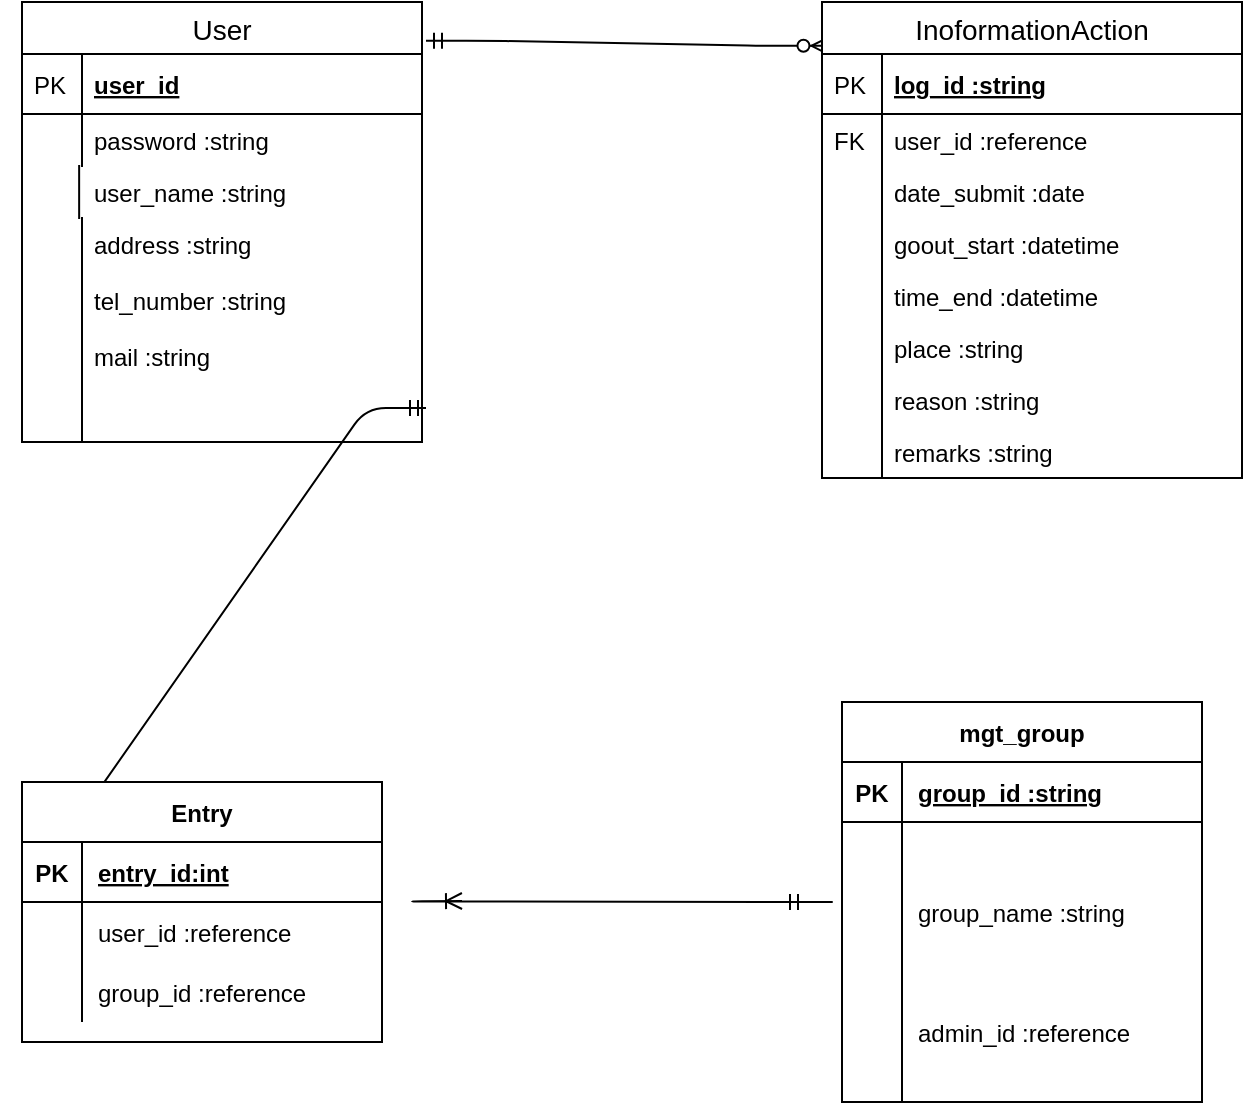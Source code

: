 <mxfile version="13.3.5" type="device"><diagram id="C5RBs43oDa-KdzZeNtuy" name="Page-1"><mxGraphModel dx="706" dy="494" grid="1" gridSize="10" guides="1" tooltips="1" connect="1" arrows="1" fold="1" page="1" pageScale="1" pageWidth="827" pageHeight="1169" math="0" shadow="0"><root><mxCell id="WIyWlLk6GJQsqaUBKTNV-0"/><mxCell id="WIyWlLk6GJQsqaUBKTNV-1" parent="WIyWlLk6GJQsqaUBKTNV-0"/><mxCell id="5FTBXUD3yX0pS7W_OYFZ-0" value="User" style="swimlane;fontStyle=0;childLayout=stackLayout;horizontal=1;startSize=26;horizontalStack=0;resizeParent=1;resizeParentMax=0;resizeLast=0;collapsible=1;marginBottom=0;align=center;fontSize=14;" parent="WIyWlLk6GJQsqaUBKTNV-1" vertex="1"><mxGeometry x="80" y="50" width="200" height="220" as="geometry"/></mxCell><mxCell id="5FTBXUD3yX0pS7W_OYFZ-1" value="user_id" style="shape=partialRectangle;top=0;left=0;right=0;bottom=1;align=left;verticalAlign=middle;fillColor=none;spacingLeft=34;spacingRight=4;overflow=hidden;rotatable=0;points=[[0,0.5],[1,0.5]];portConstraint=eastwest;dropTarget=0;fontStyle=5;fontSize=12;" parent="5FTBXUD3yX0pS7W_OYFZ-0" vertex="1"><mxGeometry y="26" width="200" height="30" as="geometry"/></mxCell><mxCell id="5FTBXUD3yX0pS7W_OYFZ-2" value="PK" style="shape=partialRectangle;top=0;left=0;bottom=0;fillColor=none;align=left;verticalAlign=middle;spacingLeft=4;spacingRight=4;overflow=hidden;rotatable=0;points=[];portConstraint=eastwest;part=1;fontSize=12;" parent="5FTBXUD3yX0pS7W_OYFZ-1" vertex="1" connectable="0"><mxGeometry width="30" height="30" as="geometry"/></mxCell><mxCell id="5FTBXUD3yX0pS7W_OYFZ-3" value="password :string" style="shape=partialRectangle;top=0;left=0;right=0;bottom=0;align=left;verticalAlign=top;fillColor=none;spacingLeft=34;spacingRight=4;overflow=hidden;rotatable=0;points=[[0,0.5],[1,0.5]];portConstraint=eastwest;dropTarget=0;fontSize=12;" parent="5FTBXUD3yX0pS7W_OYFZ-0" vertex="1"><mxGeometry y="56" width="200" height="26" as="geometry"/></mxCell><mxCell id="5FTBXUD3yX0pS7W_OYFZ-4" value="" style="shape=partialRectangle;top=0;left=0;bottom=0;fillColor=none;align=left;verticalAlign=top;spacingLeft=4;spacingRight=4;overflow=hidden;rotatable=0;points=[];portConstraint=eastwest;part=1;fontSize=12;" parent="5FTBXUD3yX0pS7W_OYFZ-3" vertex="1" connectable="0"><mxGeometry width="30" height="26" as="geometry"/></mxCell><mxCell id="5FTBXUD3yX0pS7W_OYFZ-5" value="user_name :string" style="shape=partialRectangle;top=0;left=0;right=0;bottom=0;align=left;verticalAlign=top;fillColor=none;spacingLeft=34;spacingRight=4;overflow=hidden;rotatable=0;points=[[0,0.5],[1,0.5]];portConstraint=eastwest;dropTarget=0;fontSize=12;" parent="5FTBXUD3yX0pS7W_OYFZ-0" vertex="1"><mxGeometry y="82" width="200" height="26" as="geometry"/></mxCell><mxCell id="5FTBXUD3yX0pS7W_OYFZ-6" value="" style="shape=partialRectangle;top=0;left=0;bottom=0;fillColor=none;align=left;verticalAlign=top;spacingLeft=4;spacingRight=4;overflow=hidden;rotatable=0;points=[];portConstraint=eastwest;part=1;fontSize=12;" parent="5FTBXUD3yX0pS7W_OYFZ-5" vertex="1" connectable="0"><mxGeometry width="28.571" height="26" as="geometry"/></mxCell><mxCell id="5FTBXUD3yX0pS7W_OYFZ-7" value="address :string&#10;&#10;tel_number :string&#10;&#10;mail :string" style="shape=partialRectangle;top=0;left=0;right=0;bottom=0;align=left;verticalAlign=top;fillColor=none;spacingLeft=34;spacingRight=4;overflow=hidden;rotatable=0;points=[[0,0.5],[1,0.5]];portConstraint=eastwest;dropTarget=0;fontSize=12;" parent="5FTBXUD3yX0pS7W_OYFZ-0" vertex="1"><mxGeometry y="108" width="200" height="112" as="geometry"/></mxCell><mxCell id="5FTBXUD3yX0pS7W_OYFZ-8" value="" style="shape=partialRectangle;top=0;left=0;bottom=0;fillColor=none;align=left;verticalAlign=top;spacingLeft=4;spacingRight=4;overflow=hidden;rotatable=0;points=[];portConstraint=eastwest;part=1;fontSize=12;" parent="5FTBXUD3yX0pS7W_OYFZ-7" vertex="1" connectable="0"><mxGeometry width="30" height="112" as="geometry"/></mxCell><mxCell id="5FTBXUD3yX0pS7W_OYFZ-9" value="" style="shape=partialRectangle;top=0;left=0;right=0;bottom=0;align=left;verticalAlign=top;fillColor=none;spacingLeft=34;spacingRight=4;overflow=hidden;rotatable=0;points=[[0,0.5],[1,0.5]];portConstraint=eastwest;dropTarget=0;fontSize=12;" parent="WIyWlLk6GJQsqaUBKTNV-1" vertex="1"><mxGeometry x="70" y="240" width="210" as="geometry"/></mxCell><mxCell id="5FTBXUD3yX0pS7W_OYFZ-10" value="" style="shape=partialRectangle;top=0;left=0;bottom=0;fillColor=none;align=left;verticalAlign=top;spacingLeft=4;spacingRight=4;overflow=hidden;rotatable=0;points=[];portConstraint=eastwest;part=1;fontSize=12;" parent="5FTBXUD3yX0pS7W_OYFZ-9" vertex="1" connectable="0"><mxGeometry width="30" as="geometry"/></mxCell><mxCell id="nEraWTb0Aqo5AmGE0aYz-2" value="" style="edgeStyle=entityRelationEdgeStyle;fontSize=12;html=1;endArrow=ERzeroToMany;startArrow=ERmandOne;entryX=0.013;entryY=0.092;entryDx=0;entryDy=0;entryPerimeter=0;exitX=1.01;exitY=0.088;exitDx=0;exitDy=0;exitPerimeter=0;" parent="WIyWlLk6GJQsqaUBKTNV-1" source="5FTBXUD3yX0pS7W_OYFZ-0" target="5FTBXUD3yX0pS7W_OYFZ-23" edge="1"><mxGeometry width="100" height="100" relative="1" as="geometry"><mxPoint x="290" y="69" as="sourcePoint"/><mxPoint x="430" y="64" as="targetPoint"/></mxGeometry></mxCell><mxCell id="5FTBXUD3yX0pS7W_OYFZ-23" value="InoformationAction" style="swimlane;fontStyle=0;childLayout=stackLayout;horizontal=1;startSize=26;horizontalStack=0;resizeParent=1;resizeParentMax=0;resizeLast=0;collapsible=1;marginBottom=0;align=center;fontSize=14;" parent="WIyWlLk6GJQsqaUBKTNV-1" vertex="1"><mxGeometry x="480" y="50" width="210" height="238" as="geometry"/></mxCell><mxCell id="5FTBXUD3yX0pS7W_OYFZ-24" value="log_id :string" style="shape=partialRectangle;top=0;left=0;right=0;bottom=1;align=left;verticalAlign=middle;fillColor=none;spacingLeft=34;spacingRight=4;overflow=hidden;rotatable=0;points=[[0,0.5],[1,0.5]];portConstraint=eastwest;dropTarget=0;fontStyle=5;fontSize=12;" parent="5FTBXUD3yX0pS7W_OYFZ-23" vertex="1"><mxGeometry y="26" width="210" height="30" as="geometry"/></mxCell><mxCell id="5FTBXUD3yX0pS7W_OYFZ-25" value="PK" style="shape=partialRectangle;top=0;left=0;bottom=0;fillColor=none;align=left;verticalAlign=middle;spacingLeft=4;spacingRight=4;overflow=hidden;rotatable=0;points=[];portConstraint=eastwest;part=1;fontSize=12;" parent="5FTBXUD3yX0pS7W_OYFZ-24" vertex="1" connectable="0"><mxGeometry width="30" height="30" as="geometry"/></mxCell><mxCell id="5FTBXUD3yX0pS7W_OYFZ-26" value="user_id :reference" style="shape=partialRectangle;top=0;left=0;right=0;bottom=0;align=left;verticalAlign=top;fillColor=none;spacingLeft=34;spacingRight=4;overflow=hidden;rotatable=0;points=[[0,0.5],[1,0.5]];portConstraint=eastwest;dropTarget=0;fontSize=12;" parent="5FTBXUD3yX0pS7W_OYFZ-23" vertex="1"><mxGeometry y="56" width="210" height="26" as="geometry"/></mxCell><mxCell id="5FTBXUD3yX0pS7W_OYFZ-27" value="FK" style="shape=partialRectangle;top=0;left=0;bottom=0;fillColor=none;align=left;verticalAlign=top;spacingLeft=4;spacingRight=4;overflow=hidden;rotatable=0;points=[];portConstraint=eastwest;part=1;fontSize=12;" parent="5FTBXUD3yX0pS7W_OYFZ-26" vertex="1" connectable="0"><mxGeometry width="30" height="26" as="geometry"/></mxCell><mxCell id="5FTBXUD3yX0pS7W_OYFZ-28" value="date_submit :date" style="shape=partialRectangle;top=0;left=0;right=0;bottom=0;align=left;verticalAlign=top;fillColor=none;spacingLeft=34;spacingRight=4;overflow=hidden;rotatable=0;points=[[0,0.5],[1,0.5]];portConstraint=eastwest;dropTarget=0;fontSize=12;" parent="5FTBXUD3yX0pS7W_OYFZ-23" vertex="1"><mxGeometry y="82" width="210" height="26" as="geometry"/></mxCell><mxCell id="5FTBXUD3yX0pS7W_OYFZ-29" value="" style="shape=partialRectangle;top=0;left=0;bottom=0;fillColor=none;align=left;verticalAlign=top;spacingLeft=4;spacingRight=4;overflow=hidden;rotatable=0;points=[];portConstraint=eastwest;part=1;fontSize=12;" parent="5FTBXUD3yX0pS7W_OYFZ-28" vertex="1" connectable="0"><mxGeometry width="30" height="26" as="geometry"/></mxCell><mxCell id="5FTBXUD3yX0pS7W_OYFZ-30" value="goout_start :datetime" style="shape=partialRectangle;top=0;left=0;right=0;bottom=0;align=left;verticalAlign=top;fillColor=none;spacingLeft=34;spacingRight=4;overflow=hidden;rotatable=0;points=[[0,0.5],[1,0.5]];portConstraint=eastwest;dropTarget=0;fontSize=12;" parent="5FTBXUD3yX0pS7W_OYFZ-23" vertex="1"><mxGeometry y="108" width="210" height="26" as="geometry"/></mxCell><mxCell id="5FTBXUD3yX0pS7W_OYFZ-31" value="" style="shape=partialRectangle;top=0;left=0;bottom=0;fillColor=none;align=left;verticalAlign=top;spacingLeft=4;spacingRight=4;overflow=hidden;rotatable=0;points=[];portConstraint=eastwest;part=1;fontSize=12;" parent="5FTBXUD3yX0pS7W_OYFZ-30" vertex="1" connectable="0"><mxGeometry width="30" height="26" as="geometry"/></mxCell><mxCell id="5FTBXUD3yX0pS7W_OYFZ-38" value="time_end :datetime" style="shape=partialRectangle;top=0;left=0;right=0;bottom=0;align=left;verticalAlign=top;fillColor=none;spacingLeft=34;spacingRight=4;overflow=hidden;rotatable=0;points=[[0,0.5],[1,0.5]];portConstraint=eastwest;dropTarget=0;fontSize=12;" parent="5FTBXUD3yX0pS7W_OYFZ-23" vertex="1"><mxGeometry y="134" width="210" height="26" as="geometry"/></mxCell><mxCell id="5FTBXUD3yX0pS7W_OYFZ-39" value="" style="shape=partialRectangle;top=0;left=0;bottom=0;fillColor=none;align=left;verticalAlign=top;spacingLeft=4;spacingRight=4;overflow=hidden;rotatable=0;points=[];portConstraint=eastwest;part=1;fontSize=12;" parent="5FTBXUD3yX0pS7W_OYFZ-38" vertex="1" connectable="0"><mxGeometry width="30" height="26" as="geometry"/></mxCell><mxCell id="5FTBXUD3yX0pS7W_OYFZ-40" value="place :string" style="shape=partialRectangle;top=0;left=0;right=0;bottom=0;align=left;verticalAlign=top;fillColor=none;spacingLeft=34;spacingRight=4;overflow=hidden;rotatable=0;points=[[0,0.5],[1,0.5]];portConstraint=eastwest;dropTarget=0;fontSize=12;" parent="5FTBXUD3yX0pS7W_OYFZ-23" vertex="1"><mxGeometry y="160" width="210" height="26" as="geometry"/></mxCell><mxCell id="5FTBXUD3yX0pS7W_OYFZ-41" value="" style="shape=partialRectangle;top=0;left=0;bottom=0;fillColor=none;align=left;verticalAlign=top;spacingLeft=4;spacingRight=4;overflow=hidden;rotatable=0;points=[];portConstraint=eastwest;part=1;fontSize=12;" parent="5FTBXUD3yX0pS7W_OYFZ-40" vertex="1" connectable="0"><mxGeometry width="30" height="26" as="geometry"/></mxCell><mxCell id="5FTBXUD3yX0pS7W_OYFZ-42" value="reason :string" style="shape=partialRectangle;top=0;left=0;right=0;bottom=0;align=left;verticalAlign=top;fillColor=none;spacingLeft=34;spacingRight=4;overflow=hidden;rotatable=0;points=[[0,0.5],[1,0.5]];portConstraint=eastwest;dropTarget=0;fontSize=12;" parent="5FTBXUD3yX0pS7W_OYFZ-23" vertex="1"><mxGeometry y="186" width="210" height="26" as="geometry"/></mxCell><mxCell id="5FTBXUD3yX0pS7W_OYFZ-43" value="" style="shape=partialRectangle;top=0;left=0;bottom=0;fillColor=none;align=left;verticalAlign=top;spacingLeft=4;spacingRight=4;overflow=hidden;rotatable=0;points=[];portConstraint=eastwest;part=1;fontSize=12;" parent="5FTBXUD3yX0pS7W_OYFZ-42" vertex="1" connectable="0"><mxGeometry width="30" height="26" as="geometry"/></mxCell><mxCell id="5FTBXUD3yX0pS7W_OYFZ-44" value="remarks :string" style="shape=partialRectangle;top=0;left=0;right=0;bottom=0;align=left;verticalAlign=top;fillColor=none;spacingLeft=34;spacingRight=4;overflow=hidden;rotatable=0;points=[[0,0.5],[1,0.5]];portConstraint=eastwest;dropTarget=0;fontSize=12;" parent="5FTBXUD3yX0pS7W_OYFZ-23" vertex="1"><mxGeometry y="212" width="210" height="26" as="geometry"/></mxCell><mxCell id="5FTBXUD3yX0pS7W_OYFZ-45" value="" style="shape=partialRectangle;top=0;left=0;bottom=0;fillColor=none;align=left;verticalAlign=top;spacingLeft=4;spacingRight=4;overflow=hidden;rotatable=0;points=[];portConstraint=eastwest;part=1;fontSize=12;" parent="5FTBXUD3yX0pS7W_OYFZ-44" vertex="1" connectable="0"><mxGeometry width="30" height="26" as="geometry"/></mxCell><mxCell id="nEraWTb0Aqo5AmGE0aYz-42" value="" style="edgeStyle=entityRelationEdgeStyle;fontSize=12;html=1;endArrow=ERoneToMany;startArrow=ERmandOne;exitX=1.01;exitY=0.848;exitDx=0;exitDy=0;exitPerimeter=0;entryX=0;entryY=0.123;entryDx=0;entryDy=0;entryPerimeter=0;" parent="WIyWlLk6GJQsqaUBKTNV-1" edge="1" target="2yI7VYM7iZ1psjbnWq2u-0" source="5FTBXUD3yX0pS7W_OYFZ-7"><mxGeometry width="100" height="100" relative="1" as="geometry"><mxPoint x="183" y="272.016" as="sourcePoint"/><mxPoint x="168" y="400" as="targetPoint"/></mxGeometry></mxCell><mxCell id="nEraWTb0Aqo5AmGE0aYz-43" value="" style="edgeStyle=entityRelationEdgeStyle;fontSize=12;html=1;endArrow=ERoneToMany;startArrow=ERmandOne;" parent="WIyWlLk6GJQsqaUBKTNV-1" edge="1"><mxGeometry width="100" height="100" relative="1" as="geometry"><mxPoint x="460" y="500" as="sourcePoint"/><mxPoint x="300" y="499.5" as="targetPoint"/></mxGeometry></mxCell><mxCell id="2yI7VYM7iZ1psjbnWq2u-0" value="Entry" style="shape=table;startSize=30;container=1;collapsible=1;childLayout=tableLayout;fixedRows=1;rowLines=0;fontStyle=1;align=center;resizeLast=1;" parent="WIyWlLk6GJQsqaUBKTNV-1" vertex="1"><mxGeometry x="80" y="440" width="180" height="130" as="geometry"/></mxCell><mxCell id="2yI7VYM7iZ1psjbnWq2u-1" value="" style="shape=partialRectangle;collapsible=0;dropTarget=0;pointerEvents=0;fillColor=none;top=0;left=0;bottom=1;right=0;points=[[0,0.5],[1,0.5]];portConstraint=eastwest;" parent="2yI7VYM7iZ1psjbnWq2u-0" vertex="1"><mxGeometry y="30" width="180" height="30" as="geometry"/></mxCell><mxCell id="2yI7VYM7iZ1psjbnWq2u-2" value="PK" style="shape=partialRectangle;connectable=0;fillColor=none;top=0;left=0;bottom=0;right=0;fontStyle=1;overflow=hidden;" parent="2yI7VYM7iZ1psjbnWq2u-1" vertex="1"><mxGeometry width="30" height="30" as="geometry"/></mxCell><mxCell id="2yI7VYM7iZ1psjbnWq2u-3" value="entry_id:int" style="shape=partialRectangle;connectable=0;fillColor=none;top=0;left=0;bottom=0;right=0;align=left;spacingLeft=6;fontStyle=5;overflow=hidden;" parent="2yI7VYM7iZ1psjbnWq2u-1" vertex="1"><mxGeometry x="30" width="150" height="30" as="geometry"/></mxCell><mxCell id="2yI7VYM7iZ1psjbnWq2u-4" value="" style="shape=partialRectangle;collapsible=0;dropTarget=0;pointerEvents=0;fillColor=none;top=0;left=0;bottom=0;right=0;points=[[0,0.5],[1,0.5]];portConstraint=eastwest;" parent="2yI7VYM7iZ1psjbnWq2u-0" vertex="1"><mxGeometry y="60" width="180" height="30" as="geometry"/></mxCell><mxCell id="2yI7VYM7iZ1psjbnWq2u-5" value="" style="shape=partialRectangle;connectable=0;fillColor=none;top=0;left=0;bottom=0;right=0;editable=1;overflow=hidden;" parent="2yI7VYM7iZ1psjbnWq2u-4" vertex="1"><mxGeometry width="30" height="30" as="geometry"/></mxCell><mxCell id="2yI7VYM7iZ1psjbnWq2u-6" value="user_id :reference" style="shape=partialRectangle;connectable=0;fillColor=none;top=0;left=0;bottom=0;right=0;align=left;spacingLeft=6;overflow=hidden;" parent="2yI7VYM7iZ1psjbnWq2u-4" vertex="1"><mxGeometry x="30" width="150" height="30" as="geometry"/></mxCell><mxCell id="2yI7VYM7iZ1psjbnWq2u-7" value="" style="shape=partialRectangle;collapsible=0;dropTarget=0;pointerEvents=0;fillColor=none;top=0;left=0;bottom=0;right=0;points=[[0,0.5],[1,0.5]];portConstraint=eastwest;" parent="2yI7VYM7iZ1psjbnWq2u-0" vertex="1"><mxGeometry y="90" width="180" height="30" as="geometry"/></mxCell><mxCell id="2yI7VYM7iZ1psjbnWq2u-8" value="" style="shape=partialRectangle;connectable=0;fillColor=none;top=0;left=0;bottom=0;right=0;editable=1;overflow=hidden;" parent="2yI7VYM7iZ1psjbnWq2u-7" vertex="1"><mxGeometry width="30" height="30" as="geometry"/></mxCell><mxCell id="2yI7VYM7iZ1psjbnWq2u-9" value="group_id :reference" style="shape=partialRectangle;connectable=0;fillColor=none;top=0;left=0;bottom=0;right=0;align=left;spacingLeft=6;overflow=hidden;" parent="2yI7VYM7iZ1psjbnWq2u-7" vertex="1"><mxGeometry x="30" width="150" height="30" as="geometry"/></mxCell><mxCell id="nEraWTb0Aqo5AmGE0aYz-16" value="mgt_group" style="shape=table;startSize=30;container=1;collapsible=1;childLayout=tableLayout;fixedRows=1;rowLines=0;fontStyle=1;align=center;resizeLast=1;" parent="WIyWlLk6GJQsqaUBKTNV-1" vertex="1"><mxGeometry x="490" y="400" width="180" height="200" as="geometry"/></mxCell><mxCell id="nEraWTb0Aqo5AmGE0aYz-17" value="" style="shape=partialRectangle;collapsible=0;dropTarget=0;pointerEvents=0;fillColor=none;top=0;left=0;bottom=1;right=0;points=[[0,0.5],[1,0.5]];portConstraint=eastwest;" parent="nEraWTb0Aqo5AmGE0aYz-16" vertex="1"><mxGeometry y="30" width="180" height="30" as="geometry"/></mxCell><mxCell id="nEraWTb0Aqo5AmGE0aYz-18" value="PK" style="shape=partialRectangle;connectable=0;fillColor=none;top=0;left=0;bottom=0;right=0;fontStyle=1;overflow=hidden;" parent="nEraWTb0Aqo5AmGE0aYz-17" vertex="1"><mxGeometry width="30" height="30" as="geometry"/></mxCell><mxCell id="nEraWTb0Aqo5AmGE0aYz-19" value="group_id :string" style="shape=partialRectangle;connectable=0;fillColor=none;top=0;left=0;bottom=0;right=0;align=left;spacingLeft=6;fontStyle=5;overflow=hidden;" parent="nEraWTb0Aqo5AmGE0aYz-17" vertex="1"><mxGeometry x="30" width="150" height="30" as="geometry"/></mxCell><mxCell id="nEraWTb0Aqo5AmGE0aYz-20" value="" style="shape=partialRectangle;collapsible=0;dropTarget=0;pointerEvents=0;fillColor=none;top=0;left=0;bottom=0;right=0;points=[[0,0.5],[1,0.5]];portConstraint=eastwest;" parent="nEraWTb0Aqo5AmGE0aYz-16" vertex="1"><mxGeometry y="60" width="180" height="90" as="geometry"/></mxCell><mxCell id="nEraWTb0Aqo5AmGE0aYz-21" value="" style="shape=partialRectangle;connectable=0;fillColor=none;top=0;left=0;bottom=0;right=0;editable=1;overflow=hidden;" parent="nEraWTb0Aqo5AmGE0aYz-20" vertex="1"><mxGeometry width="30" height="90" as="geometry"/></mxCell><mxCell id="nEraWTb0Aqo5AmGE0aYz-22" value="group_name :string" style="shape=partialRectangle;connectable=0;fillColor=none;top=0;left=0;bottom=0;right=0;align=left;spacingLeft=6;overflow=hidden;" parent="nEraWTb0Aqo5AmGE0aYz-20" vertex="1"><mxGeometry x="30" width="150" height="90" as="geometry"/></mxCell><mxCell id="nEraWTb0Aqo5AmGE0aYz-23" value="" style="shape=partialRectangle;collapsible=0;dropTarget=0;pointerEvents=0;fillColor=none;top=0;left=0;bottom=0;right=0;points=[[0,0.5],[1,0.5]];portConstraint=eastwest;" parent="nEraWTb0Aqo5AmGE0aYz-16" vertex="1"><mxGeometry y="150" width="180" height="30" as="geometry"/></mxCell><mxCell id="nEraWTb0Aqo5AmGE0aYz-24" value="" style="shape=partialRectangle;connectable=0;fillColor=none;top=0;left=0;bottom=0;right=0;editable=1;overflow=hidden;" parent="nEraWTb0Aqo5AmGE0aYz-23" vertex="1"><mxGeometry width="30" height="30" as="geometry"/></mxCell><mxCell id="nEraWTb0Aqo5AmGE0aYz-25" value="admin_id :reference" style="shape=partialRectangle;connectable=0;fillColor=none;top=0;left=0;bottom=0;right=0;align=left;spacingLeft=6;overflow=hidden;" parent="nEraWTb0Aqo5AmGE0aYz-23" vertex="1"><mxGeometry x="30" width="150" height="30" as="geometry"/></mxCell><mxCell id="nEraWTb0Aqo5AmGE0aYz-26" value="" style="shape=partialRectangle;collapsible=0;dropTarget=0;pointerEvents=0;fillColor=none;top=0;left=0;bottom=0;right=0;points=[[0,0.5],[1,0.5]];portConstraint=eastwest;" parent="nEraWTb0Aqo5AmGE0aYz-16" vertex="1"><mxGeometry y="180" width="180" height="20" as="geometry"/></mxCell><mxCell id="nEraWTb0Aqo5AmGE0aYz-27" value="" style="shape=partialRectangle;connectable=0;fillColor=none;top=0;left=0;bottom=0;right=0;editable=1;overflow=hidden;" parent="nEraWTb0Aqo5AmGE0aYz-26" vertex="1"><mxGeometry width="30" height="20" as="geometry"/></mxCell><mxCell id="nEraWTb0Aqo5AmGE0aYz-28" value="" style="shape=partialRectangle;connectable=0;fillColor=none;top=0;left=0;bottom=0;right=0;align=left;spacingLeft=6;overflow=hidden;" parent="nEraWTb0Aqo5AmGE0aYz-26" vertex="1"><mxGeometry x="30" width="150" height="20" as="geometry"/></mxCell></root></mxGraphModel></diagram></mxfile>
